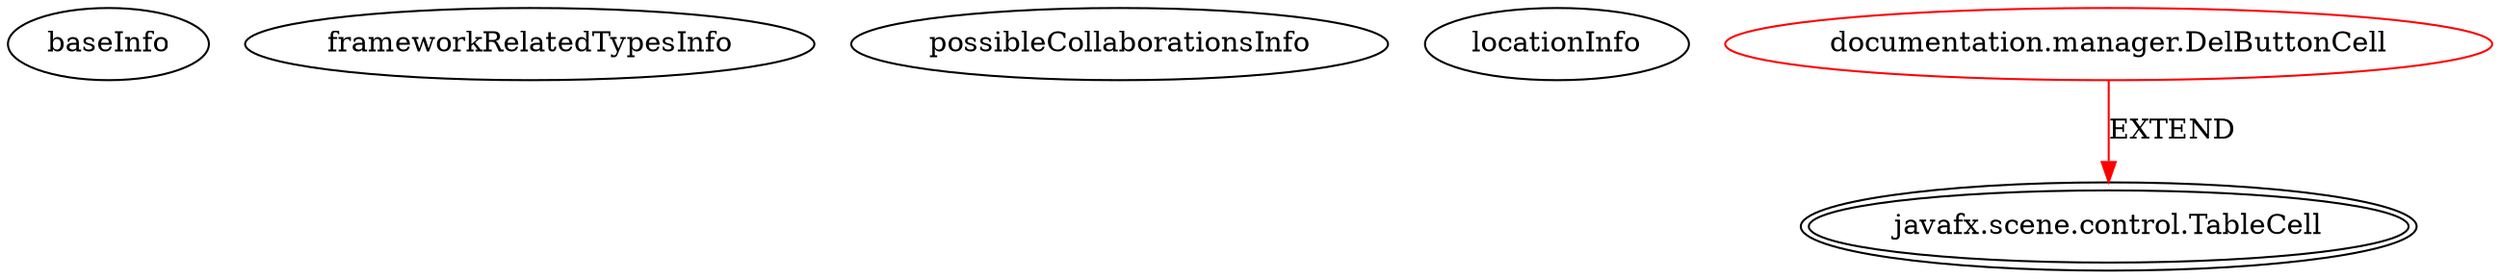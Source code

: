 digraph {
baseInfo[graphId=3259,category="extension_graph",isAnonymous=false,possibleRelation=false]
frameworkRelatedTypesInfo[0="javafx.scene.control.TableCell"]
possibleCollaborationsInfo[]
locationInfo[projectName="jalbertcruz-Documentation-manager",filePath="/jalbertcruz-Documentation-manager/Documentation-manager-master/src/documentation/manager/DelButtonCell.java",contextSignature="DelButtonCell",graphId="3259"]
0[label="documentation.manager.DelButtonCell",vertexType="ROOT_CLIENT_CLASS_DECLARATION",isFrameworkType=false,color=red]
1[label="javafx.scene.control.TableCell",vertexType="FRAMEWORK_CLASS_TYPE",isFrameworkType=true,peripheries=2]
0->1[label="EXTEND",color=red]
}
